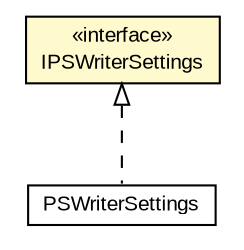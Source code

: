 #!/usr/local/bin/dot
#
# Class diagram 
# Generated by UMLGraph version 5.1 (http://www.umlgraph.org/)
#

digraph G {
	edge [fontname="arial",fontsize=10,labelfontname="arial",labelfontsize=10];
	node [fontname="arial",fontsize=10,shape=plaintext];
	nodesep=0.25;
	ranksep=0.5;
	// com.helger.schematron.pure.exchange.PSWriterSettings
	c6079 [label=<<table title="com.helger.schematron.pure.exchange.PSWriterSettings" border="0" cellborder="1" cellspacing="0" cellpadding="2" port="p" href="./PSWriterSettings.html">
		<tr><td><table border="0" cellspacing="0" cellpadding="1">
<tr><td align="center" balign="center"> PSWriterSettings </td></tr>
		</table></td></tr>
		</table>>, fontname="arial", fontcolor="black", fontsize=10.0];
	// com.helger.schematron.pure.exchange.IPSWriterSettings
	c6082 [label=<<table title="com.helger.schematron.pure.exchange.IPSWriterSettings" border="0" cellborder="1" cellspacing="0" cellpadding="2" port="p" bgcolor="lemonChiffon" href="./IPSWriterSettings.html">
		<tr><td><table border="0" cellspacing="0" cellpadding="1">
<tr><td align="center" balign="center"> &#171;interface&#187; </td></tr>
<tr><td align="center" balign="center"> IPSWriterSettings </td></tr>
		</table></td></tr>
		</table>>, fontname="arial", fontcolor="black", fontsize=10.0];
	//com.helger.schematron.pure.exchange.PSWriterSettings implements com.helger.schematron.pure.exchange.IPSWriterSettings
	c6082:p -> c6079:p [dir=back,arrowtail=empty,style=dashed];
}

